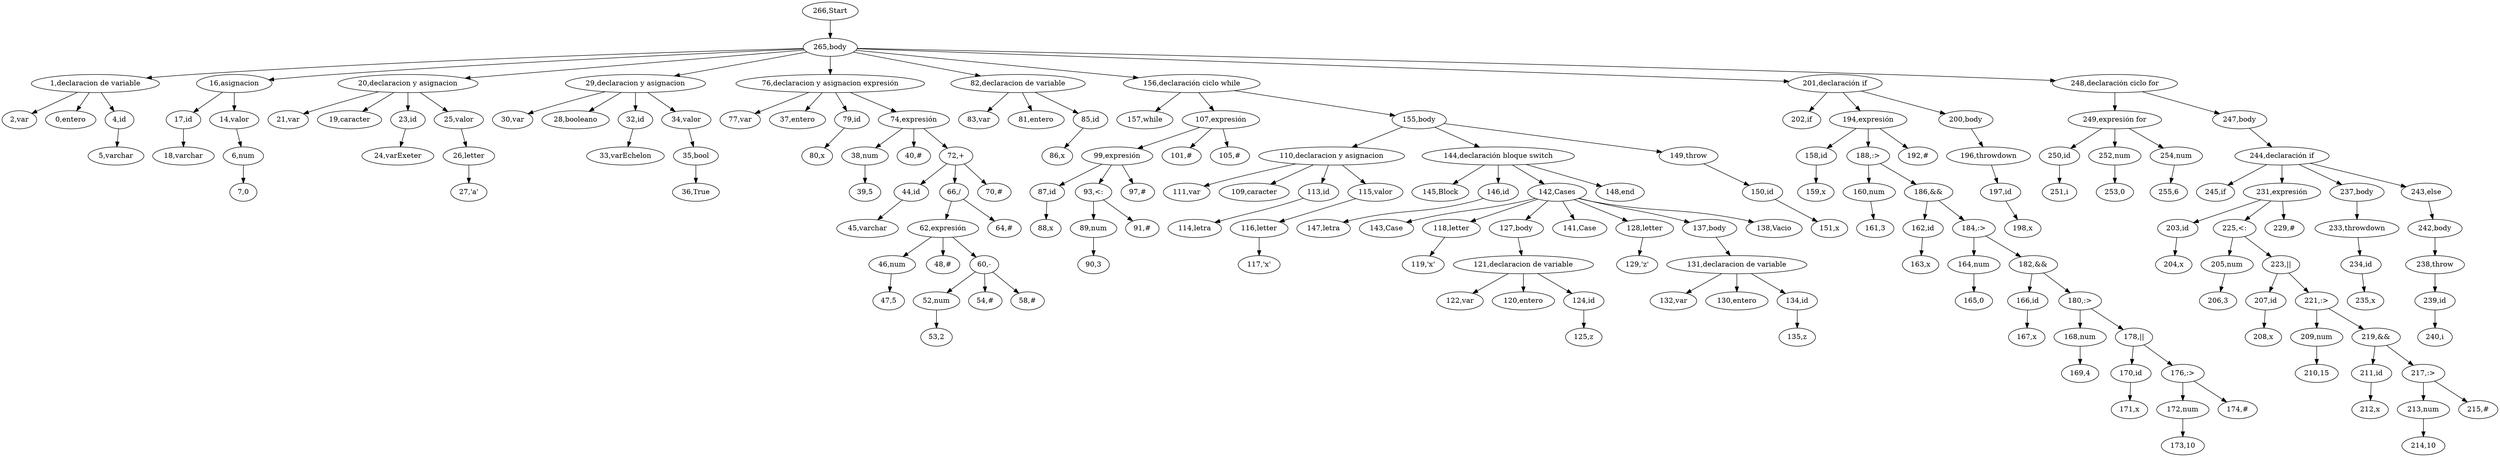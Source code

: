 digraph {
"266,Start" -> "265,body";
"265,body" -> "1,declaracion de variable";
"1,declaracion de variable" -> "2,var";
"1,declaracion de variable" -> "0,entero";
"1,declaracion de variable" -> "4,id";
"4,id" -> "5,varchar";
"265,body" -> "16,asignacion";
"16,asignacion" -> "17,id";
"17,id" -> "18,varchar";
"16,asignacion" -> "14,valor";
"14,valor" -> "6,num";
"6,num" -> "7,0";
"265,body" -> "20,declaracion y asignacion";
"20,declaracion y asignacion" -> "21,var";
"20,declaracion y asignacion" -> "19,caracter";
"20,declaracion y asignacion" -> "23,id";
"23,id" -> "24,varExeter";
"20,declaracion y asignacion" -> "25,valor";
"25,valor" -> "26,letter";
"26,letter" -> "27,'a'";
"265,body" -> "29,declaracion y asignacion";
"29,declaracion y asignacion" -> "30,var";
"29,declaracion y asignacion" -> "28,booleano";
"29,declaracion y asignacion" -> "32,id";
"32,id" -> "33,varEchelon";
"29,declaracion y asignacion" -> "34,valor";
"34,valor" -> "35,bool";
"35,bool" -> "36,True";
"265,body" -> "76,declaracion y asignacion expresión";
"76,declaracion y asignacion expresión" -> "77,var";
"76,declaracion y asignacion expresión" -> "37,entero";
"76,declaracion y asignacion expresión" -> "79,id";
"79,id" -> "80,x";
"76,declaracion y asignacion expresión" -> "74,expresión";
"74,expresión" -> "38,num";
"38,num" -> "39,5";
"74,expresión" -> "40,#";
"74,expresión" -> "72,+";
"72,+" -> "44,id";
"44,id" -> "45,varchar";
"72,+" -> "66,/";
"66,/" -> "62,expresión";
"62,expresión" -> "46,num";
"46,num" -> "47,5";
"62,expresión" -> "48,#";
"62,expresión" -> "60,-";
"60,-" -> "52,num";
"52,num" -> "53,2";
"60,-" -> "54,#";
"60,-" -> "58,#";
"66,/" -> "64,#";
"72,+" -> "70,#";
"265,body" -> "82,declaracion de variable";
"82,declaracion de variable" -> "83,var";
"82,declaracion de variable" -> "81,entero";
"82,declaracion de variable" -> "85,id";
"85,id" -> "86,x";
"265,body" -> "156,declaración ciclo while";
"156,declaración ciclo while" -> "157,while";
"156,declaración ciclo while" -> "107,expresión";
"107,expresión" -> "99,expresión";
"99,expresión" -> "87,id";
"87,id" -> "88,x";
"99,expresión" -> "93,<:";
"93,<:" -> "89,num";
"89,num" -> "90,3";
"93,<:" -> "91,#";
"99,expresión" -> "97,#";
"107,expresión" -> "101,#";
"107,expresión" -> "105,#";
"156,declaración ciclo while" -> "155,body";
"155,body" -> "110,declaracion y asignacion";
"110,declaracion y asignacion" -> "111,var";
"110,declaracion y asignacion" -> "109,caracter";
"110,declaracion y asignacion" -> "113,id";
"113,id" -> "114,letra";
"110,declaracion y asignacion" -> "115,valor";
"115,valor" -> "116,letter";
"116,letter" -> "117,'x'";
"155,body" -> "144,declaración bloque switch";
"144,declaración bloque switch" -> "145,Block";
"144,declaración bloque switch" -> "146,id";
"146,id" -> "147,letra";
"144,declaración bloque switch" -> "142,Cases";
"142,Cases" -> "143,Case";
"142,Cases" -> "118,letter";
"118,letter" -> "119,'x'";
"142,Cases" -> "127,body";
"127,body" -> "121,declaracion de variable";
"121,declaracion de variable" -> "122,var";
"121,declaracion de variable" -> "120,entero";
"121,declaracion de variable" -> "124,id";
"124,id" -> "125,z";
"142,Cases" -> "141,Case";
"142,Cases" -> "128,letter";
"128,letter" -> "129,'z'";
"142,Cases" -> "137,body";
"137,body" -> "131,declaracion de variable";
"131,declaracion de variable" -> "132,var";
"131,declaracion de variable" -> "130,entero";
"131,declaracion de variable" -> "134,id";
"134,id" -> "135,z";
"142,Cases" -> "138,Vacio";
"144,declaración bloque switch" -> "148,end";
"155,body" -> "149,throw";
"149,throw" -> "150,id";
"150,id" -> "151,x";
"265,body" -> "201,declaración if";
"201,declaración if" -> "202,if";
"201,declaración if" -> "194,expresión";
"194,expresión" -> "158,id";
"158,id" -> "159,x";
"194,expresión" -> "188,:>";
"188,:>" -> "160,num";
"160,num" -> "161,3";
"188,:>" -> "186,&&";
"186,&&" -> "162,id";
"162,id" -> "163,x";
"186,&&" -> "184,:>";
"184,:>" -> "164,num";
"164,num" -> "165,0";
"184,:>" -> "182,&&";
"182,&&" -> "166,id";
"166,id" -> "167,x";
"182,&&" -> "180,:>";
"180,:>" -> "168,num";
"168,num" -> "169,4";
"180,:>" -> "178,||";
"178,||" -> "170,id";
"170,id" -> "171,x";
"178,||" -> "176,:>";
"176,:>" -> "172,num";
"172,num" -> "173,10";
"176,:>" -> "174,#";
"194,expresión" -> "192,#";
"201,declaración if" -> "200,body";
"200,body" -> "196,throwdown";
"196,throwdown" -> "197,id";
"197,id" -> "198,x";
"265,body" -> "248,declaración ciclo for";
"248,declaración ciclo for" -> "249,expresión for";
"249,expresión for" -> "250,id";
"250,id" -> "251,i";
"249,expresión for" -> "252,num";
"252,num" -> "253,0";
"249,expresión for" -> "254,num";
"254,num" -> "255,6";
"248,declaración ciclo for" -> "247,body";
"247,body" -> "244,declaración if";
"244,declaración if" -> "245,if";
"244,declaración if" -> "231,expresión";
"231,expresión" -> "203,id";
"203,id" -> "204,x";
"231,expresión" -> "225,<:";
"225,<:" -> "205,num";
"205,num" -> "206,3";
"225,<:" -> "223,||";
"223,||" -> "207,id";
"207,id" -> "208,x";
"223,||" -> "221,:>";
"221,:>" -> "209,num";
"209,num" -> "210,15";
"221,:>" -> "219,&&";
"219,&&" -> "211,id";
"211,id" -> "212,x";
"219,&&" -> "217,:>";
"217,:>" -> "213,num";
"213,num" -> "214,10";
"217,:>" -> "215,#";
"231,expresión" -> "229,#";
"244,declaración if" -> "237,body";
"237,body" -> "233,throwdown";
"233,throwdown" -> "234,id";
"234,id" -> "235,x";
"244,declaración if" -> "243,else";
"243,else" -> "242,body";
"242,body" -> "238,throw";
"238,throw" -> "239,id";
"239,id" -> "240,i";

}